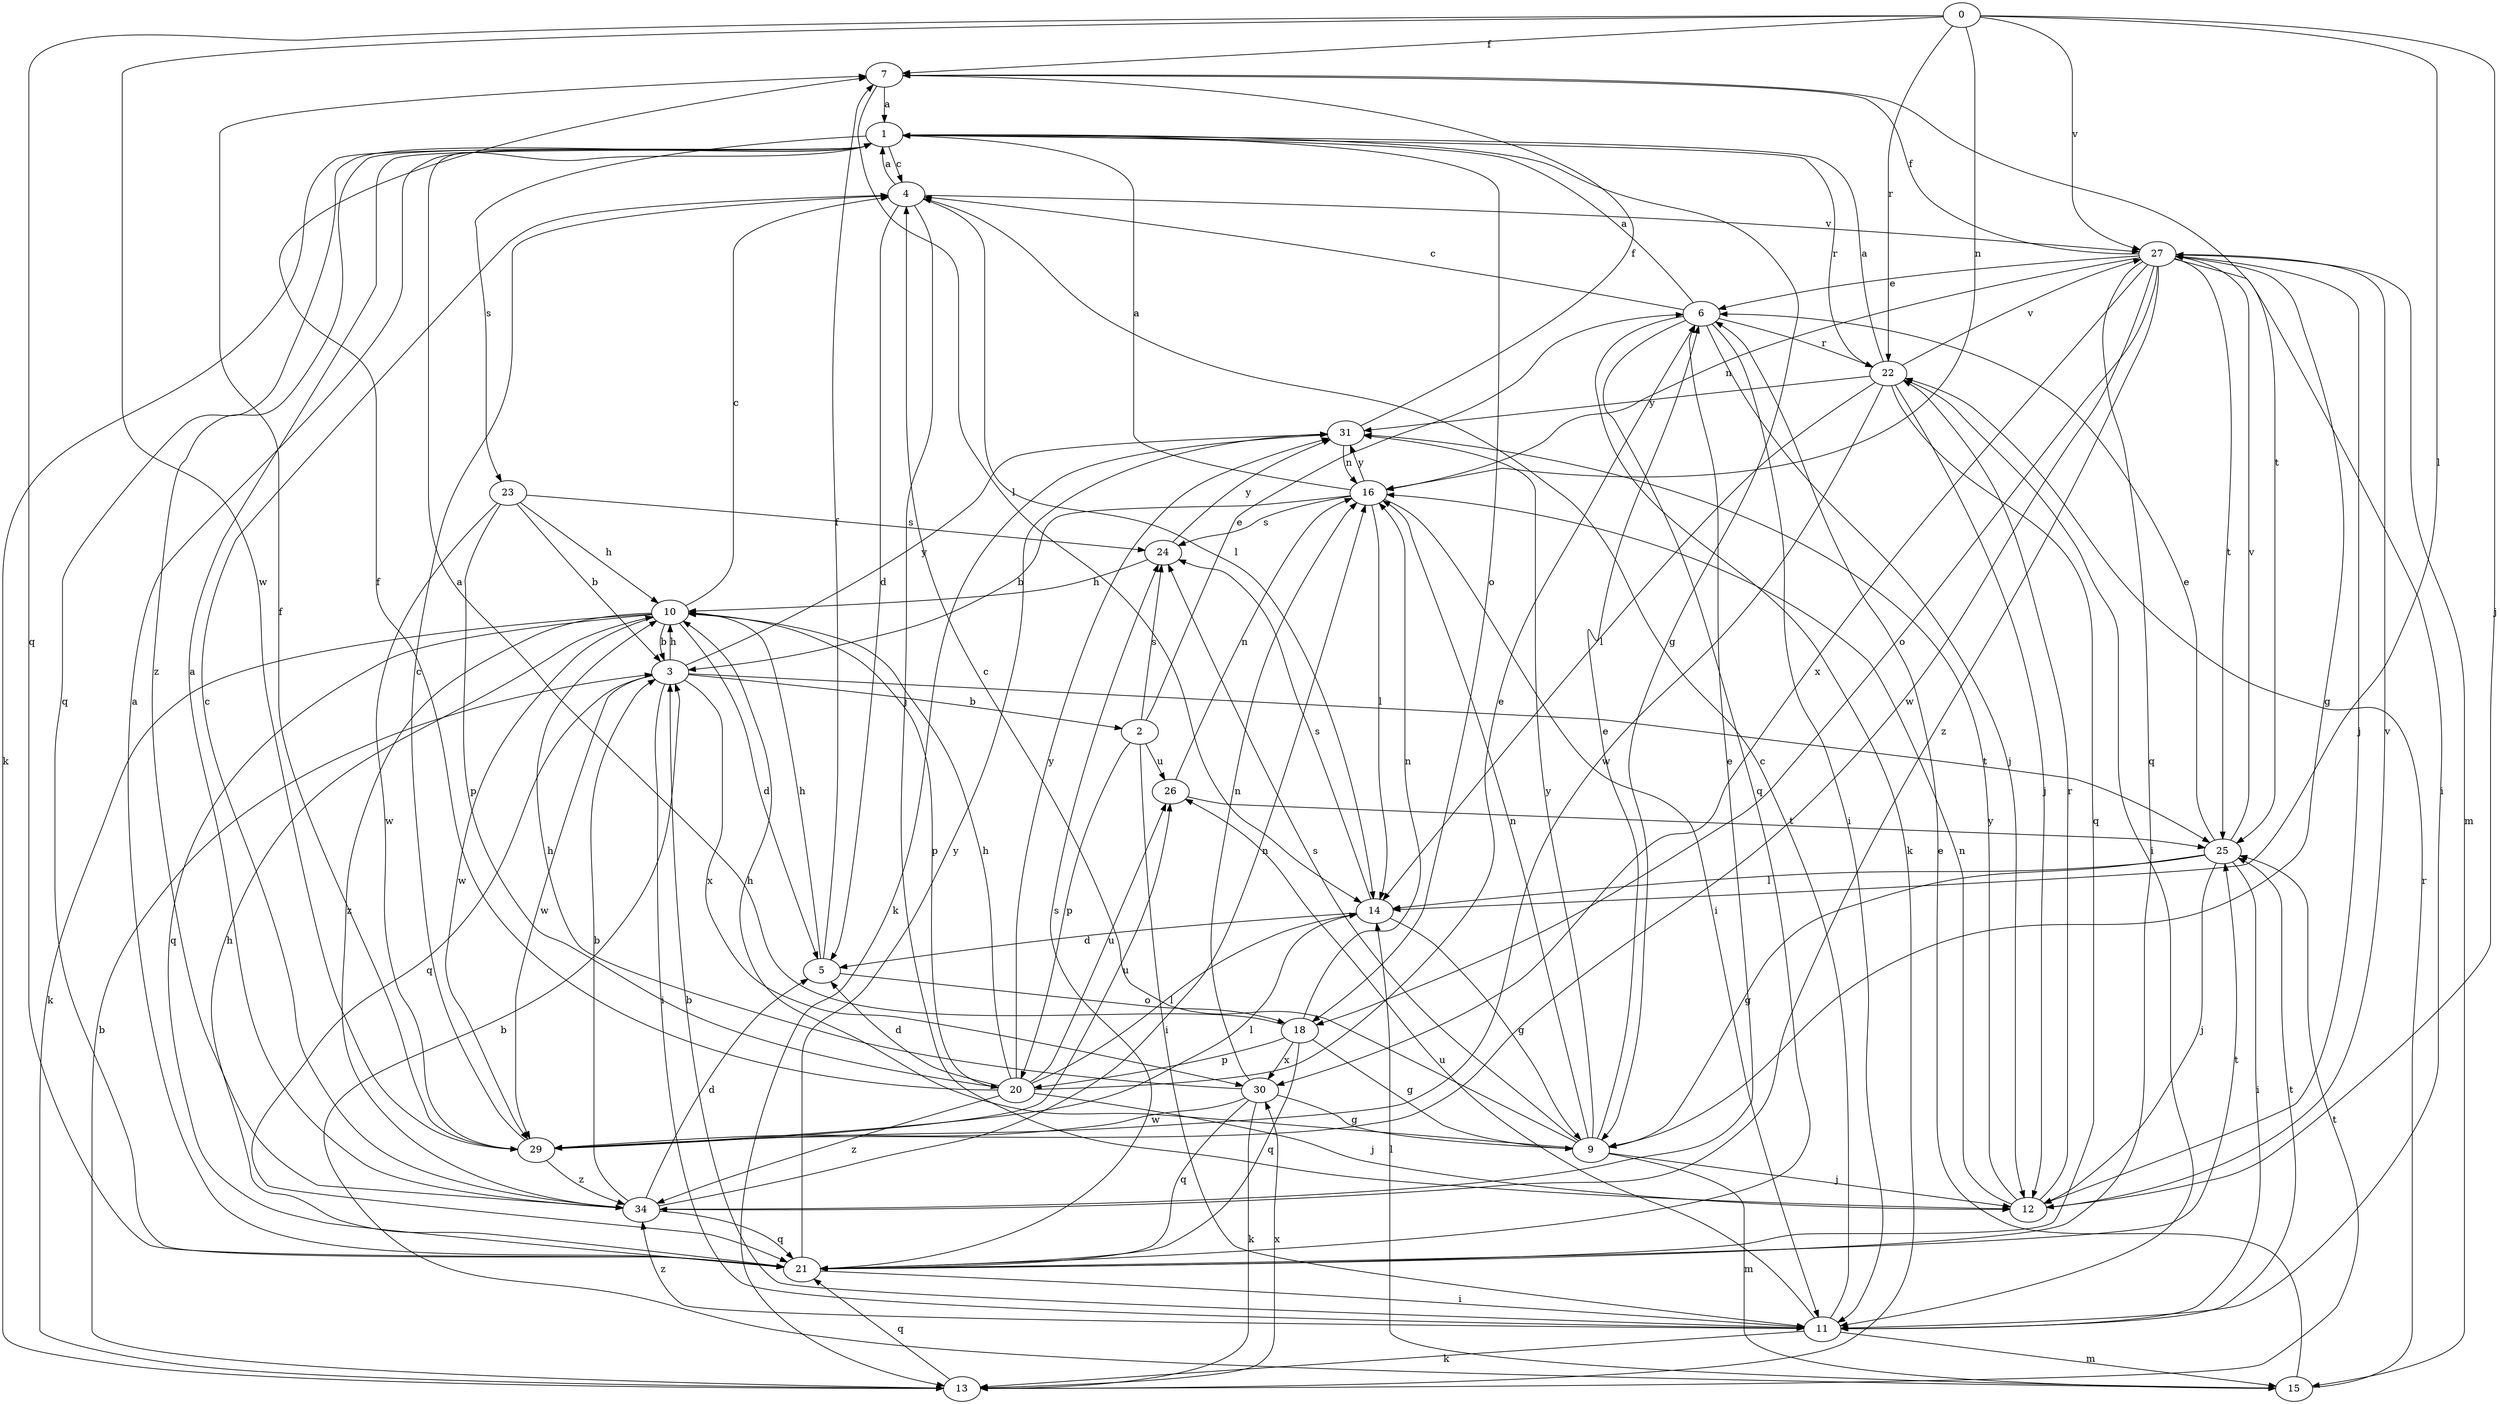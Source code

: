 strict digraph  {
0;
1;
2;
3;
4;
5;
6;
7;
9;
10;
11;
12;
13;
14;
15;
16;
18;
20;
21;
22;
23;
24;
25;
26;
27;
29;
30;
31;
34;
0 -> 7  [label=f];
0 -> 12  [label=j];
0 -> 14  [label=l];
0 -> 16  [label=n];
0 -> 21  [label=q];
0 -> 22  [label=r];
0 -> 27  [label=v];
0 -> 29  [label=w];
1 -> 4  [label=c];
1 -> 9  [label=g];
1 -> 13  [label=k];
1 -> 18  [label=o];
1 -> 21  [label=q];
1 -> 22  [label=r];
1 -> 23  [label=s];
1 -> 34  [label=z];
2 -> 6  [label=e];
2 -> 11  [label=i];
2 -> 20  [label=p];
2 -> 24  [label=s];
2 -> 26  [label=u];
3 -> 2  [label=b];
3 -> 10  [label=h];
3 -> 11  [label=i];
3 -> 21  [label=q];
3 -> 25  [label=t];
3 -> 29  [label=w];
3 -> 30  [label=x];
3 -> 31  [label=y];
4 -> 1  [label=a];
4 -> 5  [label=d];
4 -> 12  [label=j];
4 -> 14  [label=l];
4 -> 27  [label=v];
5 -> 7  [label=f];
5 -> 10  [label=h];
5 -> 18  [label=o];
6 -> 1  [label=a];
6 -> 4  [label=c];
6 -> 11  [label=i];
6 -> 12  [label=j];
6 -> 13  [label=k];
6 -> 21  [label=q];
6 -> 22  [label=r];
7 -> 1  [label=a];
7 -> 14  [label=l];
7 -> 25  [label=t];
9 -> 4  [label=c];
9 -> 6  [label=e];
9 -> 10  [label=h];
9 -> 12  [label=j];
9 -> 15  [label=m];
9 -> 16  [label=n];
9 -> 24  [label=s];
9 -> 31  [label=y];
10 -> 3  [label=b];
10 -> 4  [label=c];
10 -> 5  [label=d];
10 -> 13  [label=k];
10 -> 20  [label=p];
10 -> 21  [label=q];
10 -> 29  [label=w];
10 -> 34  [label=z];
11 -> 3  [label=b];
11 -> 4  [label=c];
11 -> 13  [label=k];
11 -> 15  [label=m];
11 -> 25  [label=t];
11 -> 26  [label=u];
11 -> 34  [label=z];
12 -> 16  [label=n];
12 -> 22  [label=r];
12 -> 27  [label=v];
12 -> 31  [label=y];
13 -> 3  [label=b];
13 -> 21  [label=q];
13 -> 25  [label=t];
13 -> 30  [label=x];
14 -> 5  [label=d];
14 -> 9  [label=g];
14 -> 24  [label=s];
15 -> 3  [label=b];
15 -> 6  [label=e];
15 -> 14  [label=l];
15 -> 22  [label=r];
16 -> 1  [label=a];
16 -> 3  [label=b];
16 -> 11  [label=i];
16 -> 14  [label=l];
16 -> 24  [label=s];
16 -> 31  [label=y];
18 -> 1  [label=a];
18 -> 9  [label=g];
18 -> 16  [label=n];
18 -> 20  [label=p];
18 -> 21  [label=q];
18 -> 30  [label=x];
20 -> 5  [label=d];
20 -> 6  [label=e];
20 -> 7  [label=f];
20 -> 10  [label=h];
20 -> 12  [label=j];
20 -> 14  [label=l];
20 -> 26  [label=u];
20 -> 31  [label=y];
20 -> 34  [label=z];
21 -> 1  [label=a];
21 -> 10  [label=h];
21 -> 11  [label=i];
21 -> 24  [label=s];
21 -> 25  [label=t];
21 -> 31  [label=y];
22 -> 1  [label=a];
22 -> 11  [label=i];
22 -> 12  [label=j];
22 -> 14  [label=l];
22 -> 21  [label=q];
22 -> 27  [label=v];
22 -> 29  [label=w];
22 -> 31  [label=y];
23 -> 3  [label=b];
23 -> 10  [label=h];
23 -> 20  [label=p];
23 -> 24  [label=s];
23 -> 29  [label=w];
24 -> 10  [label=h];
24 -> 31  [label=y];
25 -> 6  [label=e];
25 -> 9  [label=g];
25 -> 11  [label=i];
25 -> 12  [label=j];
25 -> 14  [label=l];
25 -> 27  [label=v];
26 -> 16  [label=n];
26 -> 25  [label=t];
27 -> 6  [label=e];
27 -> 7  [label=f];
27 -> 9  [label=g];
27 -> 11  [label=i];
27 -> 12  [label=j];
27 -> 15  [label=m];
27 -> 16  [label=n];
27 -> 18  [label=o];
27 -> 21  [label=q];
27 -> 25  [label=t];
27 -> 29  [label=w];
27 -> 30  [label=x];
27 -> 34  [label=z];
29 -> 4  [label=c];
29 -> 7  [label=f];
29 -> 14  [label=l];
29 -> 26  [label=u];
29 -> 34  [label=z];
30 -> 9  [label=g];
30 -> 10  [label=h];
30 -> 13  [label=k];
30 -> 16  [label=n];
30 -> 21  [label=q];
30 -> 29  [label=w];
31 -> 7  [label=f];
31 -> 13  [label=k];
31 -> 16  [label=n];
34 -> 1  [label=a];
34 -> 3  [label=b];
34 -> 4  [label=c];
34 -> 5  [label=d];
34 -> 6  [label=e];
34 -> 16  [label=n];
34 -> 21  [label=q];
}
